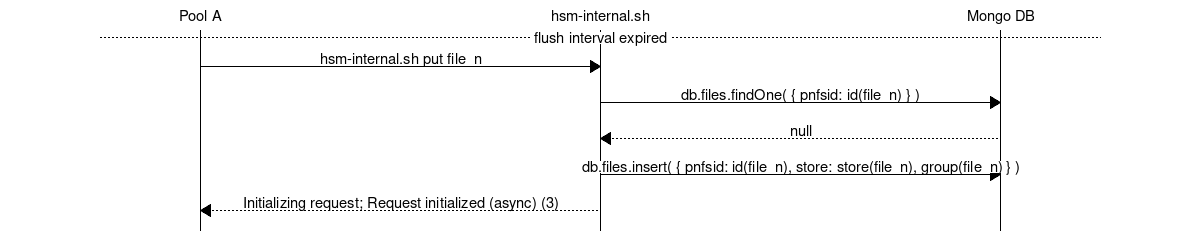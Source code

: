 msc {
    hscale = 2;
    
    poola   [ label="Pool A"],
    hsm     [ label="hsm-internal.sh"],
    mongodb [ label="Mongo DB"];

    ---          [ label = " flush interval expired "];

    poola=>hsm   [ label = "hsm-internal.sh put file_n"];

    hsm=>mongodb [ label = "db.files.findOne( { pnfsid: id(file_n) } )"];
    hsm<<mongodb [ label = "null"];
    hsm=>mongodb [ label = "db.files.insert( { pnfsid: id(file_n), store: store(file_n), group(file_n) } )"];

    poola<<hsm   [ label = "Initializing request; Request initialized (async) (3)"];
}
